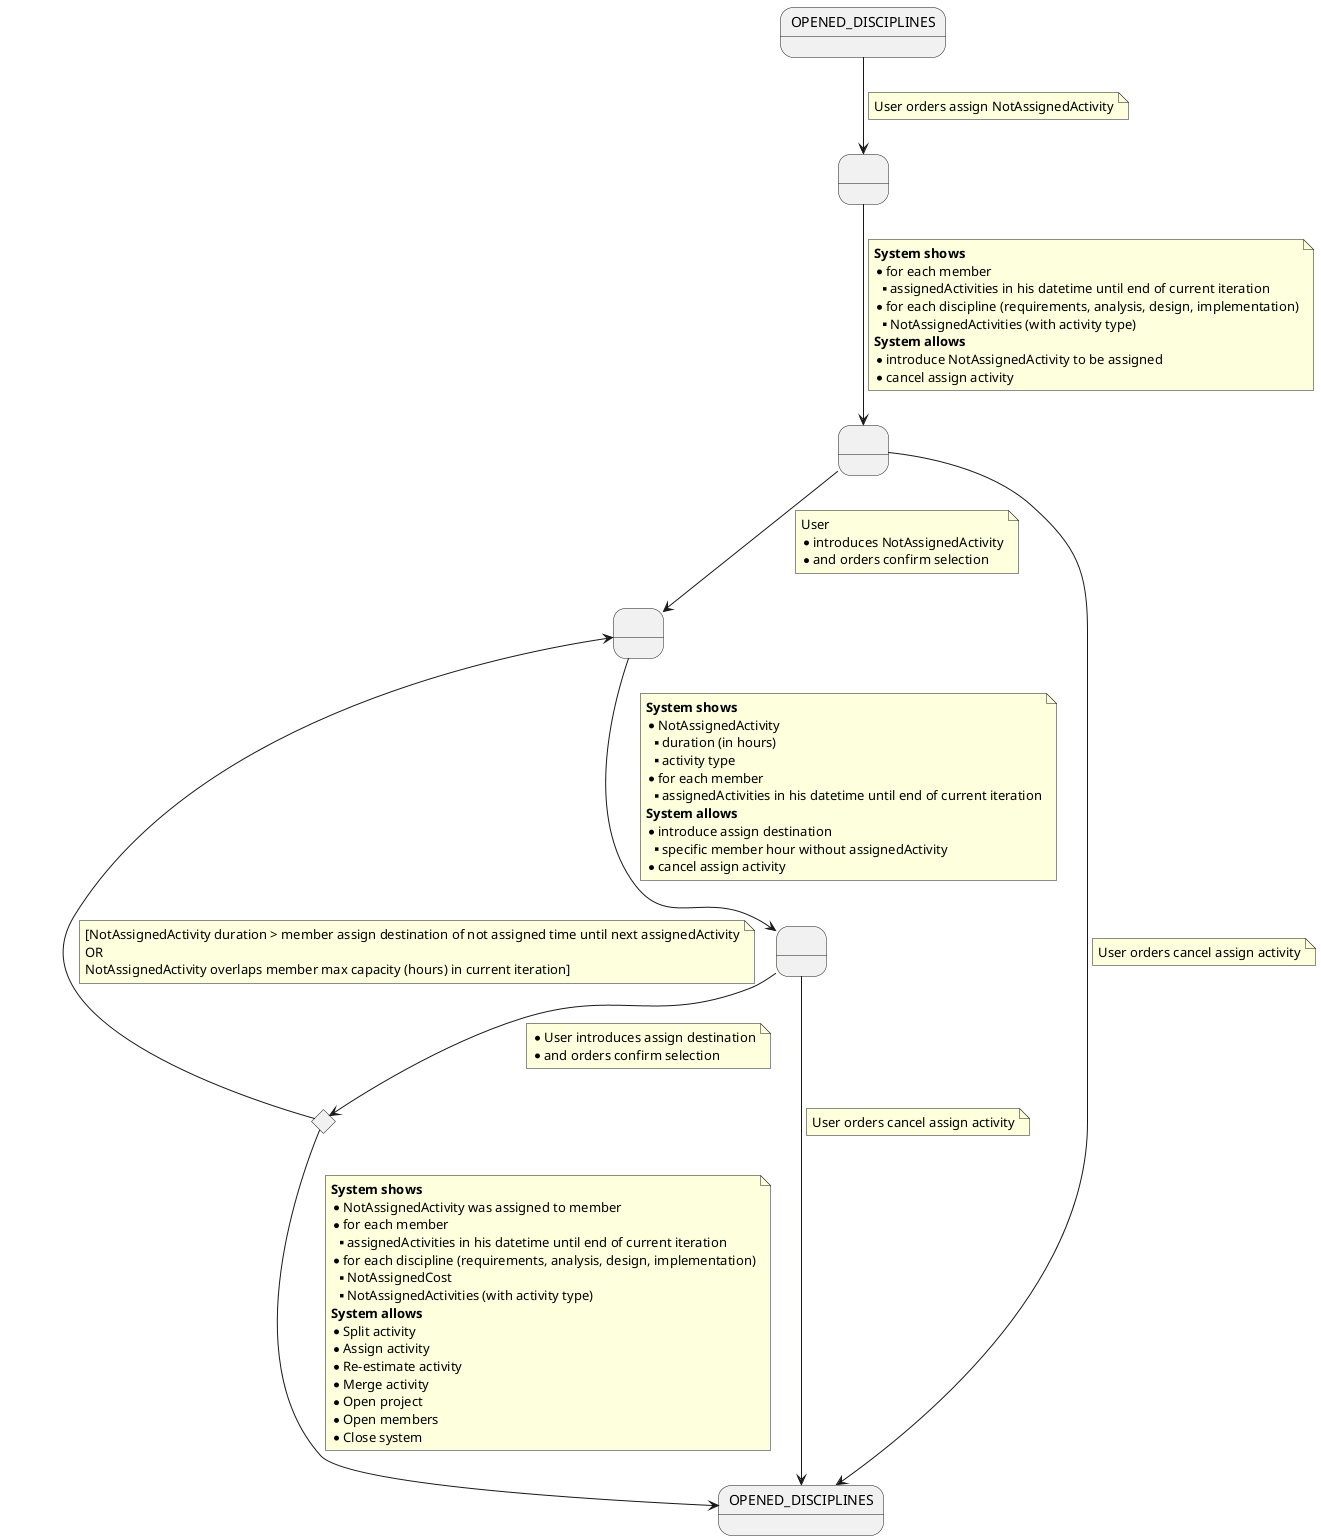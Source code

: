 @startuml
    state 0 as "OPENED_DISCIPLINES"
    state 1 as " "
    state 5 as " "
    state 13 as " "
    state 14 as " "
    state 15 <<choice>>
    state 12 as "OPENED_DISCIPLINES"

    0 --> 1
    note on link
        User orders assign NotAssignedActivity
    end note

    1 --> 13
    note on link
    <b>System shows</b>
    * for each member
    **assignedActivities in his datetime until end of current iteration
    * for each discipline (requirements, analysis, design, implementation)
    ** NotAssignedActivities (with activity type)
    <b>System allows</b>
    * introduce NotAssignedActivity to be assigned
    * cancel assign activity
    end note

    13 --> 5
    note on link
        User
        * introduces NotAssignedActivity
        * and orders confirm selection
    end note

    13 --> 12
    note on link
        User orders cancel assign activity
    end note

    5 --> 14
    note on link
    <b>System shows</b>
    * NotAssignedActivity
    ** duration (in hours)
    ** activity type
    * for each member
    **assignedActivities in his datetime until end of current iteration
    <b>System allows</b>
    * introduce assign destination
    ** specific member hour without assignedActivity
    * cancel assign activity
    end note

    14 -down-> 15
    note on link
        * User introduces assign destination
        * and orders confirm selection
    end note

    14 --> 12
    note on link
    User orders cancel assign activity
    end note

    15 --> 5
    note on link
        [NotAssignedActivity duration > member assign destination of not assigned time until next assignedActivity
        OR
        NotAssignedActivity overlaps member max capacity (hours) in current iteration]
    end note

    15 --> 12
    note on link
     <b>System shows</b>
     * NotAssignedActivity was assigned to member
     * for each member
     **assignedActivities in his datetime until end of current iteration
     * for each discipline (requirements, analysis, design, implementation)
     ** NotAssignedCost
     ** NotAssignedActivities (with activity type)
     <b>System allows</b>
     * Split activity
     * Assign activity
     * Re-estimate activity
     * Merge activity
     * Open project
     * Open members
     * Close system
     end note
@enduml
